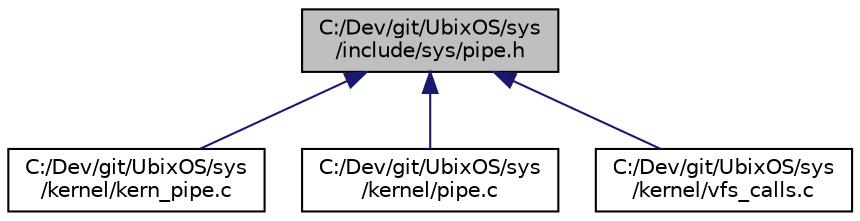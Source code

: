 digraph "C:/Dev/git/UbixOS/sys/include/sys/pipe.h"
{
 // LATEX_PDF_SIZE
  edge [fontname="Helvetica",fontsize="10",labelfontname="Helvetica",labelfontsize="10"];
  node [fontname="Helvetica",fontsize="10",shape=record];
  Node1 [label="C:/Dev/git/UbixOS/sys\l/include/sys/pipe.h",height=0.2,width=0.4,color="black", fillcolor="grey75", style="filled", fontcolor="black",tooltip=" "];
  Node1 -> Node2 [dir="back",color="midnightblue",fontsize="10",style="solid",fontname="Helvetica"];
  Node2 [label="C:/Dev/git/UbixOS/sys\l/kernel/kern_pipe.c",height=0.2,width=0.4,color="black", fillcolor="white", style="filled",URL="$kern__pipe_8c.html",tooltip=" "];
  Node1 -> Node3 [dir="back",color="midnightblue",fontsize="10",style="solid",fontname="Helvetica"];
  Node3 [label="C:/Dev/git/UbixOS/sys\l/kernel/pipe.c",height=0.2,width=0.4,color="black", fillcolor="white", style="filled",URL="$pipe_8c.html",tooltip=" "];
  Node1 -> Node4 [dir="back",color="midnightblue",fontsize="10",style="solid",fontname="Helvetica"];
  Node4 [label="C:/Dev/git/UbixOS/sys\l/kernel/vfs_calls.c",height=0.2,width=0.4,color="black", fillcolor="white", style="filled",URL="$vfs__calls_8c.html",tooltip=" "];
}
